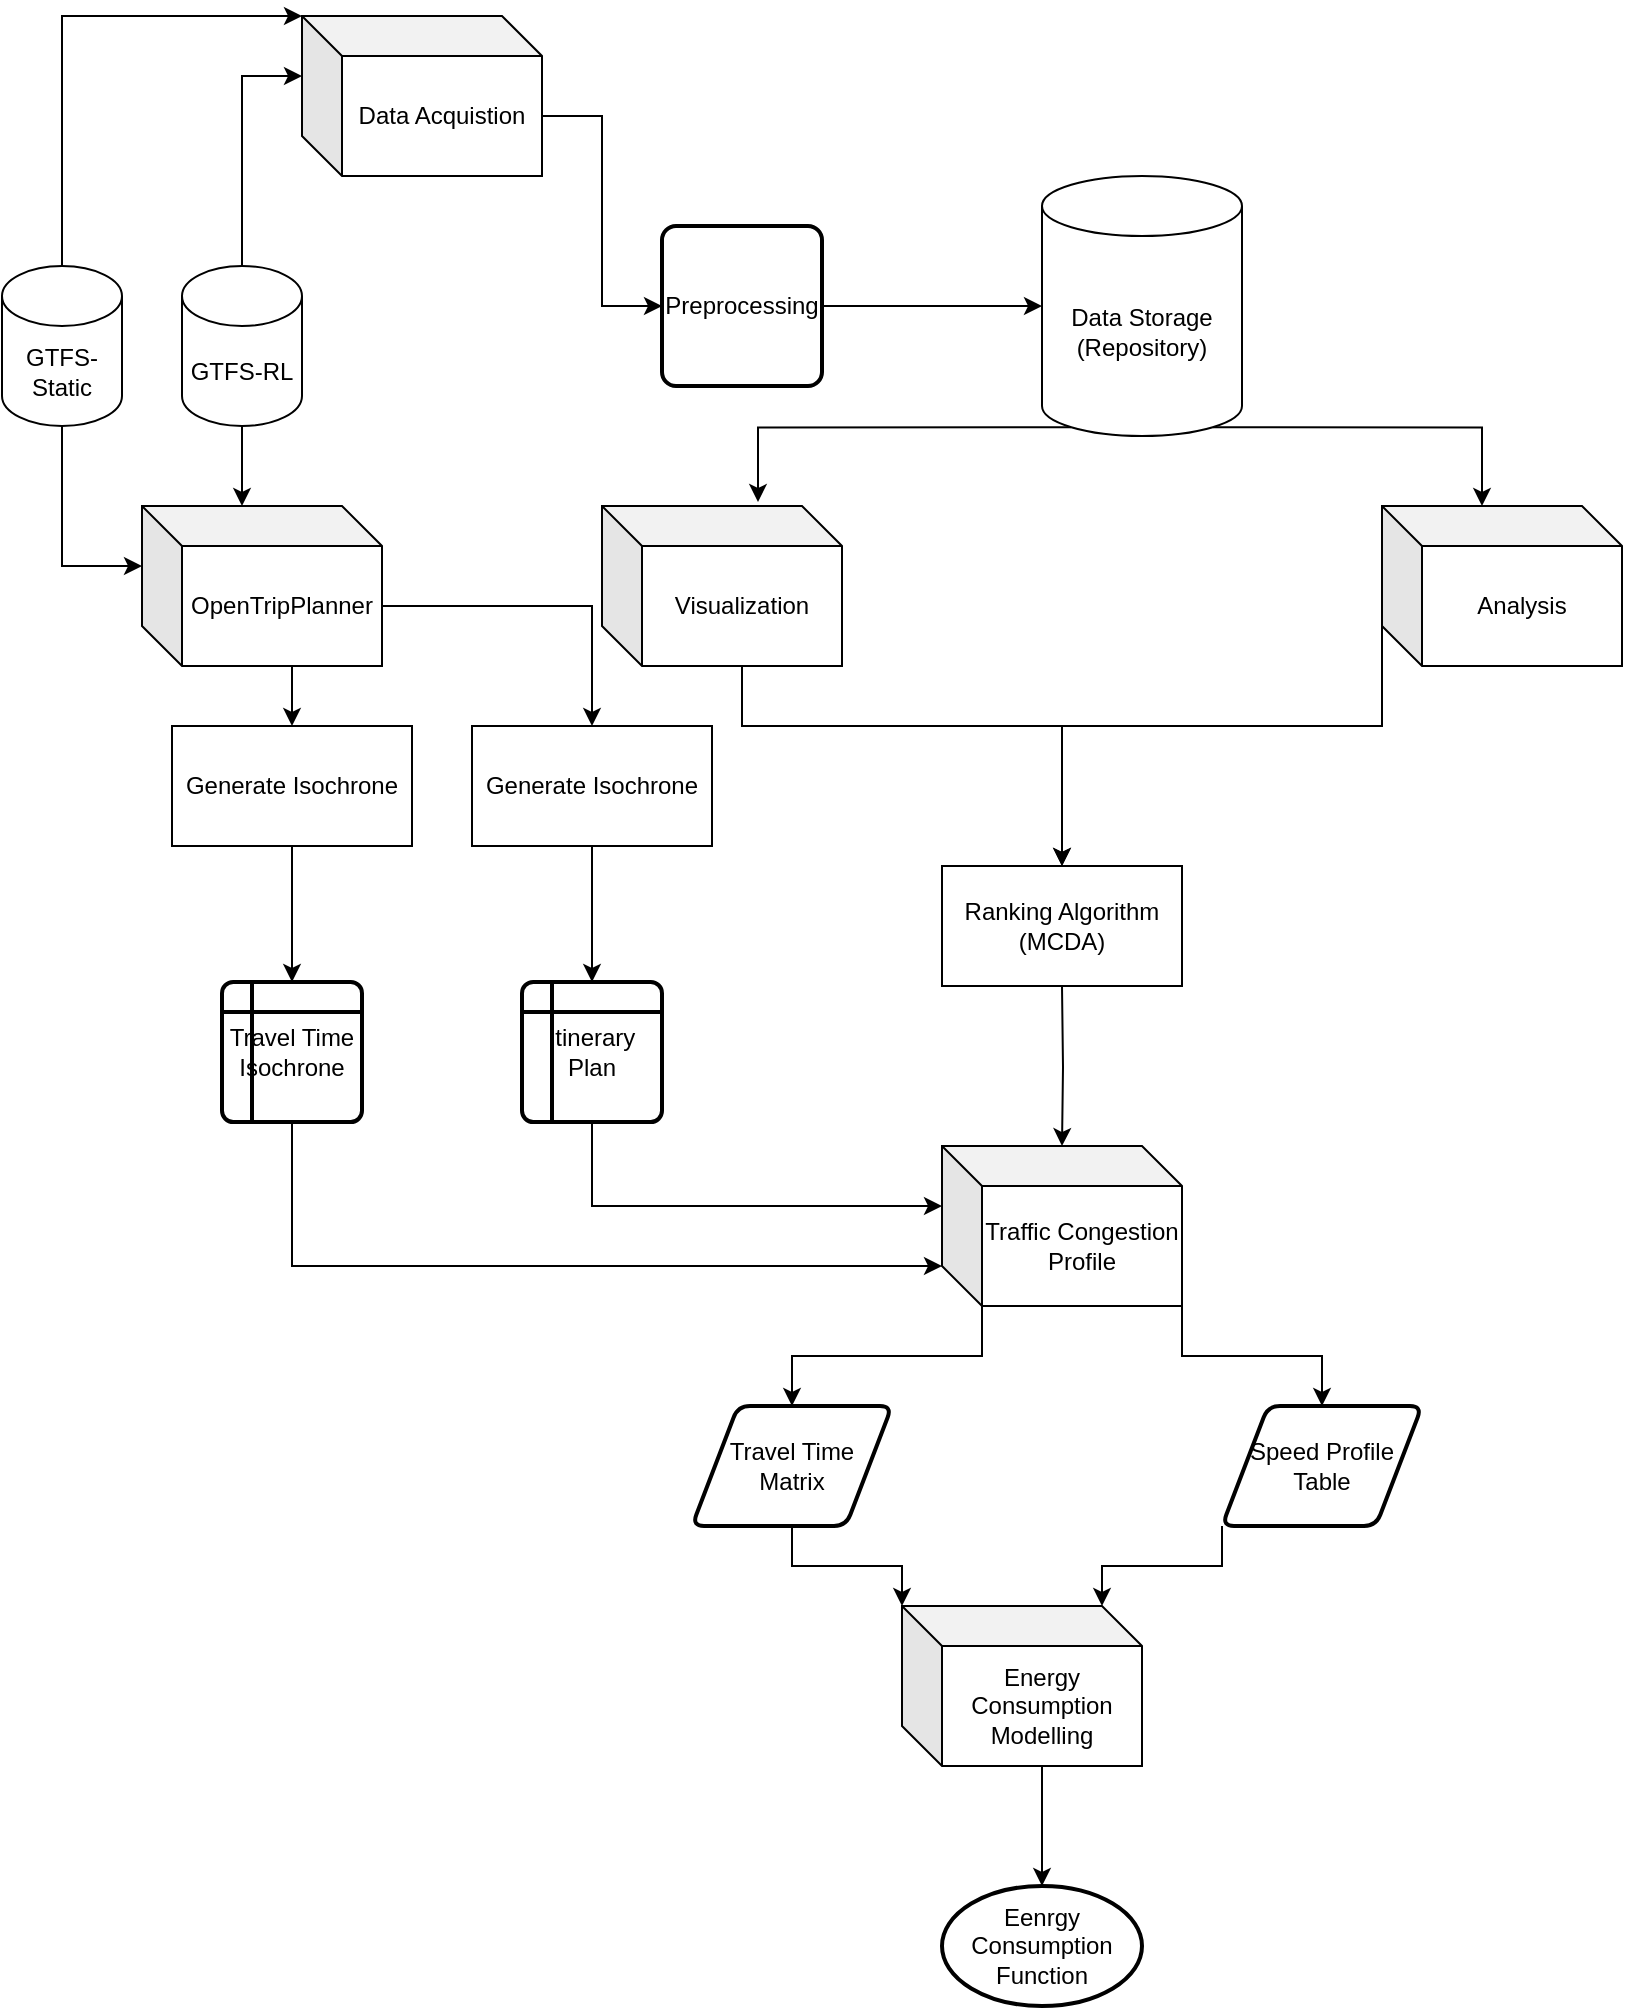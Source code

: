<mxfile version="20.2.1" type="github">
  <diagram id="NRNoiGj3pOeY31aAoD1F" name="Page-1">
    <mxGraphModel dx="1111" dy="1039" grid="1" gridSize="10" guides="1" tooltips="1" connect="1" arrows="1" fold="1" page="1" pageScale="1" pageWidth="850" pageHeight="1100" math="0" shadow="0">
      <root>
        <mxCell id="0" />
        <mxCell id="1" parent="0" />
        <mxCell id="3YsxtUIkQh-qdpAwfnlr-9" style="edgeStyle=orthogonalEdgeStyle;rounded=0;orthogonalLoop=1;jettySize=auto;html=1;exitX=0;exitY=0;exitDx=120;exitDy=50;exitPerimeter=0;entryX=0;entryY=0.5;entryDx=0;entryDy=0;" edge="1" parent="1" source="3YsxtUIkQh-qdpAwfnlr-1" target="3YsxtUIkQh-qdpAwfnlr-6">
          <mxGeometry relative="1" as="geometry" />
        </mxCell>
        <mxCell id="3YsxtUIkQh-qdpAwfnlr-1" value="Data Acquistion" style="shape=cube;whiteSpace=wrap;html=1;boundedLbl=1;backgroundOutline=1;darkOpacity=0.05;darkOpacity2=0.1;" vertex="1" parent="1">
          <mxGeometry x="180" y="45" width="120" height="80" as="geometry" />
        </mxCell>
        <mxCell id="3YsxtUIkQh-qdpAwfnlr-18" style="edgeStyle=orthogonalEdgeStyle;rounded=0;orthogonalLoop=1;jettySize=auto;html=1;exitX=0.5;exitY=0;exitDx=0;exitDy=0;exitPerimeter=0;entryX=0;entryY=0;entryDx=0;entryDy=0;entryPerimeter=0;" edge="1" parent="1" source="3YsxtUIkQh-qdpAwfnlr-2" target="3YsxtUIkQh-qdpAwfnlr-1">
          <mxGeometry relative="1" as="geometry">
            <Array as="points">
              <mxPoint x="60" y="45" />
            </Array>
          </mxGeometry>
        </mxCell>
        <mxCell id="3YsxtUIkQh-qdpAwfnlr-26" style="edgeStyle=orthogonalEdgeStyle;rounded=0;orthogonalLoop=1;jettySize=auto;html=1;exitX=0.5;exitY=1;exitDx=0;exitDy=0;exitPerimeter=0;entryX=0;entryY=0;entryDx=0;entryDy=30;entryPerimeter=0;" edge="1" parent="1" source="3YsxtUIkQh-qdpAwfnlr-2" target="3YsxtUIkQh-qdpAwfnlr-25">
          <mxGeometry relative="1" as="geometry" />
        </mxCell>
        <mxCell id="3YsxtUIkQh-qdpAwfnlr-2" value="GTFS-Static" style="shape=cylinder3;whiteSpace=wrap;html=1;boundedLbl=1;backgroundOutline=1;size=15;" vertex="1" parent="1">
          <mxGeometry x="30" y="170" width="60" height="80" as="geometry" />
        </mxCell>
        <mxCell id="3YsxtUIkQh-qdpAwfnlr-19" style="edgeStyle=orthogonalEdgeStyle;rounded=0;orthogonalLoop=1;jettySize=auto;html=1;exitX=0.5;exitY=0;exitDx=0;exitDy=0;exitPerimeter=0;entryX=0;entryY=0;entryDx=0;entryDy=30;entryPerimeter=0;" edge="1" parent="1" source="3YsxtUIkQh-qdpAwfnlr-3" target="3YsxtUIkQh-qdpAwfnlr-1">
          <mxGeometry relative="1" as="geometry" />
        </mxCell>
        <mxCell id="3YsxtUIkQh-qdpAwfnlr-27" style="edgeStyle=orthogonalEdgeStyle;rounded=0;orthogonalLoop=1;jettySize=auto;html=1;exitX=0.5;exitY=1;exitDx=0;exitDy=0;exitPerimeter=0;entryX=0;entryY=0;entryDx=50;entryDy=0;entryPerimeter=0;" edge="1" parent="1" source="3YsxtUIkQh-qdpAwfnlr-3" target="3YsxtUIkQh-qdpAwfnlr-25">
          <mxGeometry relative="1" as="geometry" />
        </mxCell>
        <mxCell id="3YsxtUIkQh-qdpAwfnlr-3" value="GTFS-RL" style="shape=cylinder3;whiteSpace=wrap;html=1;boundedLbl=1;backgroundOutline=1;size=15;" vertex="1" parent="1">
          <mxGeometry x="120" y="170" width="60" height="80" as="geometry" />
        </mxCell>
        <mxCell id="3YsxtUIkQh-qdpAwfnlr-10" style="edgeStyle=orthogonalEdgeStyle;rounded=0;orthogonalLoop=1;jettySize=auto;html=1;exitX=1;exitY=0.5;exitDx=0;exitDy=0;entryX=0;entryY=0.5;entryDx=0;entryDy=0;entryPerimeter=0;" edge="1" parent="1" source="3YsxtUIkQh-qdpAwfnlr-6" target="3YsxtUIkQh-qdpAwfnlr-8">
          <mxGeometry relative="1" as="geometry" />
        </mxCell>
        <mxCell id="3YsxtUIkQh-qdpAwfnlr-6" value="Preprocessing" style="rounded=1;whiteSpace=wrap;html=1;absoluteArcSize=1;arcSize=14;strokeWidth=2;" vertex="1" parent="1">
          <mxGeometry x="360" y="150" width="80" height="80" as="geometry" />
        </mxCell>
        <mxCell id="3YsxtUIkQh-qdpAwfnlr-16" style="edgeStyle=orthogonalEdgeStyle;rounded=0;orthogonalLoop=1;jettySize=auto;html=1;exitX=0.145;exitY=1;exitDx=0;exitDy=-4.35;exitPerimeter=0;entryX=0.65;entryY=-0.025;entryDx=0;entryDy=0;entryPerimeter=0;" edge="1" parent="1" source="3YsxtUIkQh-qdpAwfnlr-8" target="3YsxtUIkQh-qdpAwfnlr-12">
          <mxGeometry relative="1" as="geometry" />
        </mxCell>
        <mxCell id="3YsxtUIkQh-qdpAwfnlr-17" style="edgeStyle=orthogonalEdgeStyle;rounded=0;orthogonalLoop=1;jettySize=auto;html=1;exitX=0.855;exitY=1;exitDx=0;exitDy=-4.35;exitPerimeter=0;entryX=0;entryY=0;entryDx=50;entryDy=0;entryPerimeter=0;" edge="1" parent="1" source="3YsxtUIkQh-qdpAwfnlr-8" target="3YsxtUIkQh-qdpAwfnlr-13">
          <mxGeometry relative="1" as="geometry" />
        </mxCell>
        <mxCell id="3YsxtUIkQh-qdpAwfnlr-8" value="Data Storage (Repository)" style="shape=cylinder3;whiteSpace=wrap;html=1;boundedLbl=1;backgroundOutline=1;size=15;" vertex="1" parent="1">
          <mxGeometry x="550" y="125" width="100" height="130" as="geometry" />
        </mxCell>
        <mxCell id="3YsxtUIkQh-qdpAwfnlr-21" style="edgeStyle=orthogonalEdgeStyle;rounded=0;orthogonalLoop=1;jettySize=auto;html=1;exitX=0;exitY=0;exitDx=70;exitDy=80;exitPerimeter=0;entryX=0.5;entryY=0;entryDx=0;entryDy=0;" edge="1" parent="1" source="3YsxtUIkQh-qdpAwfnlr-12" target="3YsxtUIkQh-qdpAwfnlr-30">
          <mxGeometry relative="1" as="geometry">
            <mxPoint x="560" y="430" as="targetPoint" />
            <Array as="points">
              <mxPoint x="400" y="400" />
              <mxPoint x="560" y="400" />
            </Array>
          </mxGeometry>
        </mxCell>
        <mxCell id="3YsxtUIkQh-qdpAwfnlr-12" value="Visualization" style="shape=cube;whiteSpace=wrap;html=1;boundedLbl=1;backgroundOutline=1;darkOpacity=0.05;darkOpacity2=0.1;" vertex="1" parent="1">
          <mxGeometry x="330" y="290" width="120" height="80" as="geometry" />
        </mxCell>
        <mxCell id="3YsxtUIkQh-qdpAwfnlr-24" style="edgeStyle=orthogonalEdgeStyle;rounded=0;orthogonalLoop=1;jettySize=auto;html=1;exitX=0;exitY=0;exitDx=0;exitDy=60;exitPerimeter=0;entryX=0.5;entryY=0;entryDx=0;entryDy=0;" edge="1" parent="1" source="3YsxtUIkQh-qdpAwfnlr-13" target="3YsxtUIkQh-qdpAwfnlr-30">
          <mxGeometry relative="1" as="geometry">
            <mxPoint x="560" y="430" as="targetPoint" />
            <Array as="points">
              <mxPoint x="720" y="400" />
              <mxPoint x="560" y="400" />
            </Array>
          </mxGeometry>
        </mxCell>
        <mxCell id="3YsxtUIkQh-qdpAwfnlr-13" value="Analysis" style="shape=cube;whiteSpace=wrap;html=1;boundedLbl=1;backgroundOutline=1;darkOpacity=0.05;darkOpacity2=0.1;" vertex="1" parent="1">
          <mxGeometry x="720" y="290" width="120" height="80" as="geometry" />
        </mxCell>
        <mxCell id="3YsxtUIkQh-qdpAwfnlr-23" style="edgeStyle=orthogonalEdgeStyle;rounded=0;orthogonalLoop=1;jettySize=auto;html=1;exitX=0.5;exitY=1;exitDx=0;exitDy=0;" edge="1" parent="1" target="3YsxtUIkQh-qdpAwfnlr-22">
          <mxGeometry relative="1" as="geometry">
            <mxPoint x="560" y="530" as="sourcePoint" />
          </mxGeometry>
        </mxCell>
        <mxCell id="3YsxtUIkQh-qdpAwfnlr-45" style="edgeStyle=orthogonalEdgeStyle;rounded=0;orthogonalLoop=1;jettySize=auto;html=1;exitX=0;exitY=0;exitDx=20;exitDy=80;exitPerimeter=0;entryX=0.5;entryY=0;entryDx=0;entryDy=0;" edge="1" parent="1" source="3YsxtUIkQh-qdpAwfnlr-22" target="3YsxtUIkQh-qdpAwfnlr-43">
          <mxGeometry relative="1" as="geometry" />
        </mxCell>
        <mxCell id="3YsxtUIkQh-qdpAwfnlr-46" style="edgeStyle=orthogonalEdgeStyle;rounded=0;orthogonalLoop=1;jettySize=auto;html=1;exitX=1;exitY=1;exitDx=0;exitDy=0;exitPerimeter=0;entryX=0.5;entryY=0;entryDx=0;entryDy=0;" edge="1" parent="1" source="3YsxtUIkQh-qdpAwfnlr-22" target="3YsxtUIkQh-qdpAwfnlr-44">
          <mxGeometry relative="1" as="geometry" />
        </mxCell>
        <mxCell id="3YsxtUIkQh-qdpAwfnlr-22" value="Traffic Congestion Profile" style="shape=cube;whiteSpace=wrap;html=1;boundedLbl=1;backgroundOutline=1;darkOpacity=0.05;darkOpacity2=0.1;" vertex="1" parent="1">
          <mxGeometry x="500" y="610" width="120" height="80" as="geometry" />
        </mxCell>
        <mxCell id="3YsxtUIkQh-qdpAwfnlr-32" style="edgeStyle=orthogonalEdgeStyle;rounded=0;orthogonalLoop=1;jettySize=auto;html=1;exitX=0;exitY=0;exitDx=70;exitDy=80;exitPerimeter=0;entryX=0.5;entryY=0;entryDx=0;entryDy=0;" edge="1" parent="1" source="3YsxtUIkQh-qdpAwfnlr-25" target="3YsxtUIkQh-qdpAwfnlr-31">
          <mxGeometry relative="1" as="geometry" />
        </mxCell>
        <mxCell id="3YsxtUIkQh-qdpAwfnlr-36" style="edgeStyle=orthogonalEdgeStyle;rounded=0;orthogonalLoop=1;jettySize=auto;html=1;exitX=0;exitY=0;exitDx=120;exitDy=50;exitPerimeter=0;" edge="1" parent="1" source="3YsxtUIkQh-qdpAwfnlr-25" target="3YsxtUIkQh-qdpAwfnlr-35">
          <mxGeometry relative="1" as="geometry" />
        </mxCell>
        <mxCell id="3YsxtUIkQh-qdpAwfnlr-25" value="OpenTripPlanner" style="shape=cube;whiteSpace=wrap;html=1;boundedLbl=1;backgroundOutline=1;darkOpacity=0.05;darkOpacity2=0.1;" vertex="1" parent="1">
          <mxGeometry x="100" y="290" width="120" height="80" as="geometry" />
        </mxCell>
        <mxCell id="3YsxtUIkQh-qdpAwfnlr-30" value="Ranking Algorithm (MCDA)" style="rounded=0;whiteSpace=wrap;html=1;" vertex="1" parent="1">
          <mxGeometry x="500" y="470" width="120" height="60" as="geometry" />
        </mxCell>
        <mxCell id="3YsxtUIkQh-qdpAwfnlr-34" style="edgeStyle=orthogonalEdgeStyle;rounded=0;orthogonalLoop=1;jettySize=auto;html=1;exitX=0.25;exitY=1;exitDx=0;exitDy=0;entryX=0.5;entryY=0;entryDx=0;entryDy=0;" edge="1" parent="1" source="3YsxtUIkQh-qdpAwfnlr-31" target="3YsxtUIkQh-qdpAwfnlr-33">
          <mxGeometry relative="1" as="geometry">
            <Array as="points">
              <mxPoint x="175" y="460" />
            </Array>
          </mxGeometry>
        </mxCell>
        <mxCell id="3YsxtUIkQh-qdpAwfnlr-31" value="Generate Isochrone" style="rounded=0;whiteSpace=wrap;html=1;" vertex="1" parent="1">
          <mxGeometry x="115" y="400" width="120" height="60" as="geometry" />
        </mxCell>
        <mxCell id="3YsxtUIkQh-qdpAwfnlr-40" style="edgeStyle=orthogonalEdgeStyle;rounded=0;orthogonalLoop=1;jettySize=auto;html=1;exitX=0.5;exitY=1;exitDx=0;exitDy=0;entryX=0;entryY=0;entryDx=0;entryDy=60;entryPerimeter=0;" edge="1" parent="1" source="3YsxtUIkQh-qdpAwfnlr-33" target="3YsxtUIkQh-qdpAwfnlr-22">
          <mxGeometry relative="1" as="geometry" />
        </mxCell>
        <mxCell id="3YsxtUIkQh-qdpAwfnlr-33" value="Travel Time Isochrone" style="shape=internalStorage;whiteSpace=wrap;html=1;dx=15;dy=15;rounded=1;arcSize=8;strokeWidth=2;" vertex="1" parent="1">
          <mxGeometry x="140" y="528" width="70" height="70" as="geometry" />
        </mxCell>
        <mxCell id="3YsxtUIkQh-qdpAwfnlr-39" style="edgeStyle=orthogonalEdgeStyle;rounded=0;orthogonalLoop=1;jettySize=auto;html=1;exitX=0.5;exitY=1;exitDx=0;exitDy=0;entryX=0.5;entryY=0;entryDx=0;entryDy=0;" edge="1" parent="1" source="3YsxtUIkQh-qdpAwfnlr-35" target="3YsxtUIkQh-qdpAwfnlr-37">
          <mxGeometry relative="1" as="geometry" />
        </mxCell>
        <mxCell id="3YsxtUIkQh-qdpAwfnlr-35" value="Generate Isochrone" style="rounded=0;whiteSpace=wrap;html=1;" vertex="1" parent="1">
          <mxGeometry x="265" y="400" width="120" height="60" as="geometry" />
        </mxCell>
        <mxCell id="3YsxtUIkQh-qdpAwfnlr-41" style="edgeStyle=orthogonalEdgeStyle;rounded=0;orthogonalLoop=1;jettySize=auto;html=1;exitX=0.5;exitY=1;exitDx=0;exitDy=0;entryX=0;entryY=0;entryDx=0;entryDy=30;entryPerimeter=0;" edge="1" parent="1" source="3YsxtUIkQh-qdpAwfnlr-37" target="3YsxtUIkQh-qdpAwfnlr-22">
          <mxGeometry relative="1" as="geometry" />
        </mxCell>
        <mxCell id="3YsxtUIkQh-qdpAwfnlr-37" value="Itinerary Plan" style="shape=internalStorage;whiteSpace=wrap;html=1;dx=15;dy=15;rounded=1;arcSize=8;strokeWidth=2;" vertex="1" parent="1">
          <mxGeometry x="290" y="528" width="70" height="70" as="geometry" />
        </mxCell>
        <mxCell id="3YsxtUIkQh-qdpAwfnlr-50" style="edgeStyle=orthogonalEdgeStyle;rounded=0;orthogonalLoop=1;jettySize=auto;html=1;exitX=0;exitY=0;exitDx=70;exitDy=80;exitPerimeter=0;entryX=0.5;entryY=0;entryDx=0;entryDy=0;entryPerimeter=0;" edge="1" parent="1" source="3YsxtUIkQh-qdpAwfnlr-42" target="3YsxtUIkQh-qdpAwfnlr-49">
          <mxGeometry relative="1" as="geometry" />
        </mxCell>
        <mxCell id="3YsxtUIkQh-qdpAwfnlr-42" value="Energy Consumption Modelling" style="shape=cube;whiteSpace=wrap;html=1;boundedLbl=1;backgroundOutline=1;darkOpacity=0.05;darkOpacity2=0.1;" vertex="1" parent="1">
          <mxGeometry x="480" y="840" width="120" height="80" as="geometry" />
        </mxCell>
        <mxCell id="3YsxtUIkQh-qdpAwfnlr-47" style="edgeStyle=orthogonalEdgeStyle;rounded=0;orthogonalLoop=1;jettySize=auto;html=1;exitX=0.5;exitY=1;exitDx=0;exitDy=0;entryX=0;entryY=0;entryDx=0;entryDy=0;entryPerimeter=0;" edge="1" parent="1" source="3YsxtUIkQh-qdpAwfnlr-43" target="3YsxtUIkQh-qdpAwfnlr-42">
          <mxGeometry relative="1" as="geometry" />
        </mxCell>
        <mxCell id="3YsxtUIkQh-qdpAwfnlr-43" value="Travel Time Matrix" style="shape=parallelogram;html=1;strokeWidth=2;perimeter=parallelogramPerimeter;whiteSpace=wrap;rounded=1;arcSize=12;size=0.23;" vertex="1" parent="1">
          <mxGeometry x="375" y="740" width="100" height="60" as="geometry" />
        </mxCell>
        <mxCell id="3YsxtUIkQh-qdpAwfnlr-48" style="edgeStyle=orthogonalEdgeStyle;rounded=0;orthogonalLoop=1;jettySize=auto;html=1;exitX=0;exitY=1;exitDx=0;exitDy=0;entryX=0;entryY=0;entryDx=100;entryDy=0;entryPerimeter=0;" edge="1" parent="1" source="3YsxtUIkQh-qdpAwfnlr-44" target="3YsxtUIkQh-qdpAwfnlr-42">
          <mxGeometry relative="1" as="geometry" />
        </mxCell>
        <mxCell id="3YsxtUIkQh-qdpAwfnlr-44" value="Speed Profile Table" style="shape=parallelogram;html=1;strokeWidth=2;perimeter=parallelogramPerimeter;whiteSpace=wrap;rounded=1;arcSize=12;size=0.23;" vertex="1" parent="1">
          <mxGeometry x="640" y="740" width="100" height="60" as="geometry" />
        </mxCell>
        <mxCell id="3YsxtUIkQh-qdpAwfnlr-49" value="Eenrgy Consumption Function" style="strokeWidth=2;html=1;shape=mxgraph.flowchart.start_1;whiteSpace=wrap;" vertex="1" parent="1">
          <mxGeometry x="500" y="980" width="100" height="60" as="geometry" />
        </mxCell>
      </root>
    </mxGraphModel>
  </diagram>
</mxfile>

